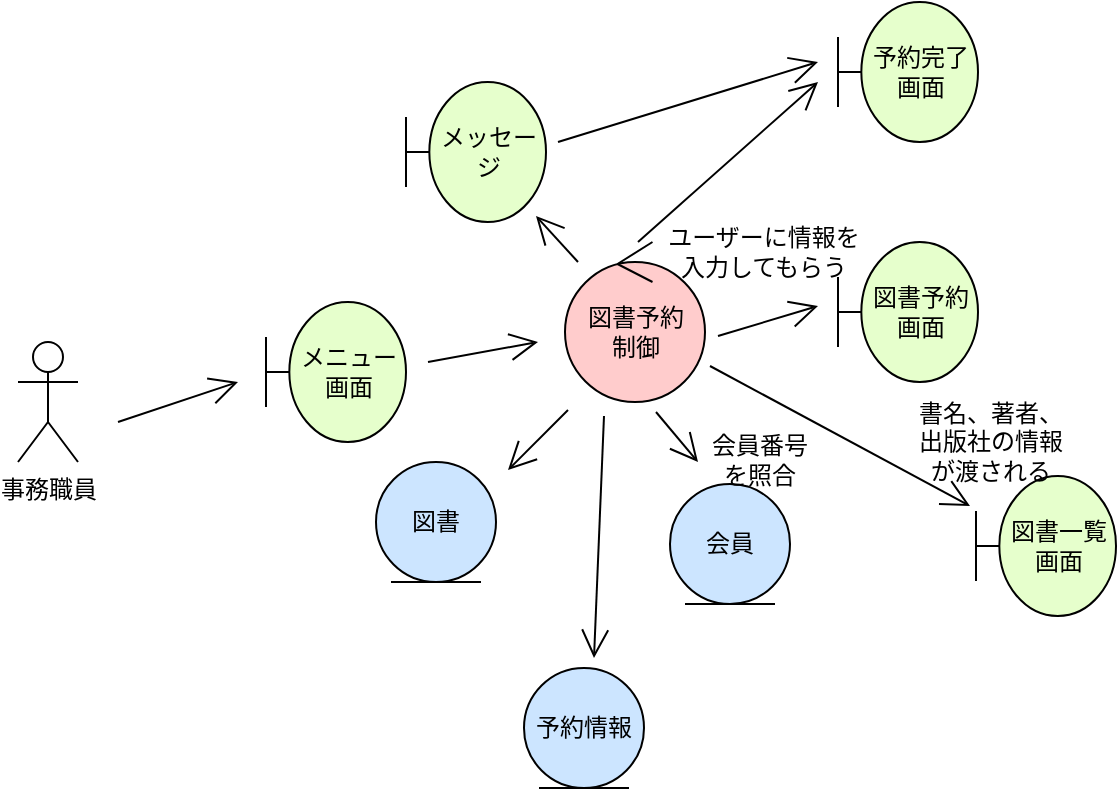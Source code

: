 <mxfile version="28.2.5">
  <diagram id="Go3Am-tnHGSBK9u87tKB" name="ページ1">
    <mxGraphModel dx="1017" dy="1629" grid="1" gridSize="10" guides="1" tooltips="1" connect="1" arrows="1" fold="1" page="1" pageScale="1" pageWidth="827" pageHeight="1169" math="0" shadow="0">
      <root>
        <mxCell id="0" />
        <mxCell id="1" parent="0" />
        <mxCell id="EQFnTfvqxCSxP_mrlIuR-2" value="事務職員" style="shape=umlActor;verticalLabelPosition=bottom;verticalAlign=top;html=1;outlineConnect=0;" vertex="1" parent="1">
          <mxGeometry x="70" y="130" width="30" height="60" as="geometry" />
        </mxCell>
        <mxCell id="EQFnTfvqxCSxP_mrlIuR-3" value="メニュー画面" style="shape=umlBoundary;whiteSpace=wrap;html=1;fillColor=#E6FFCC;" vertex="1" parent="1">
          <mxGeometry x="194" y="110" width="70" height="70" as="geometry" />
        </mxCell>
        <mxCell id="EQFnTfvqxCSxP_mrlIuR-4" value="図書予約&lt;div&gt;制御&lt;/div&gt;" style="ellipse;shape=umlControl;whiteSpace=wrap;html=1;fillColor=#FFCCCC;" vertex="1" parent="1">
          <mxGeometry x="343.5" y="80" width="70" height="80" as="geometry" />
        </mxCell>
        <mxCell id="EQFnTfvqxCSxP_mrlIuR-5" value="会員" style="ellipse;shape=umlEntity;whiteSpace=wrap;html=1;fillColor=#CCE5FF;" vertex="1" parent="1">
          <mxGeometry x="396" y="201" width="60" height="60" as="geometry" />
        </mxCell>
        <mxCell id="EQFnTfvqxCSxP_mrlIuR-6" value="図書予約画面" style="shape=umlBoundary;whiteSpace=wrap;html=1;fillColor=#E6FFCC;" vertex="1" parent="1">
          <mxGeometry x="480" y="80" width="70" height="70" as="geometry" />
        </mxCell>
        <mxCell id="EQFnTfvqxCSxP_mrlIuR-7" value="メッセージ" style="shape=umlBoundary;whiteSpace=wrap;html=1;fillColor=#E6FFCC;" vertex="1" parent="1">
          <mxGeometry x="264" width="70" height="70" as="geometry" />
        </mxCell>
        <mxCell id="EQFnTfvqxCSxP_mrlIuR-8" value="図書一覧画面" style="shape=umlBoundary;whiteSpace=wrap;html=1;fillColor=#E6FFCC;" vertex="1" parent="1">
          <mxGeometry x="549" y="197" width="70" height="70" as="geometry" />
        </mxCell>
        <mxCell id="EQFnTfvqxCSxP_mrlIuR-9" value="予約完了画面" style="shape=umlBoundary;whiteSpace=wrap;html=1;fillColor=#E6FFCC;" vertex="1" parent="1">
          <mxGeometry x="480" y="-40" width="70" height="70" as="geometry" />
        </mxCell>
        <mxCell id="EQFnTfvqxCSxP_mrlIuR-10" value="予約情報" style="ellipse;shape=umlEntity;whiteSpace=wrap;html=1;fillColor=#CCE5FF;" vertex="1" parent="1">
          <mxGeometry x="323" y="293" width="60" height="60" as="geometry" />
        </mxCell>
        <mxCell id="EQFnTfvqxCSxP_mrlIuR-11" value="図書" style="ellipse;shape=umlEntity;whiteSpace=wrap;html=1;fillColor=#CCE5FF;" vertex="1" parent="1">
          <mxGeometry x="249" y="190" width="60" height="60" as="geometry" />
        </mxCell>
        <mxCell id="EQFnTfvqxCSxP_mrlIuR-12" value="" style="endArrow=open;endFill=1;endSize=12;html=1;rounded=0;" edge="1" parent="1">
          <mxGeometry width="160" relative="1" as="geometry">
            <mxPoint x="120" y="170" as="sourcePoint" />
            <mxPoint x="180" y="150" as="targetPoint" />
          </mxGeometry>
        </mxCell>
        <mxCell id="EQFnTfvqxCSxP_mrlIuR-15" value="" style="endArrow=open;endFill=1;endSize=12;html=1;rounded=0;" edge="1" parent="1">
          <mxGeometry width="160" relative="1" as="geometry">
            <mxPoint x="380" y="80" as="sourcePoint" />
            <mxPoint x="470" as="targetPoint" />
          </mxGeometry>
        </mxCell>
        <mxCell id="EQFnTfvqxCSxP_mrlIuR-16" value="" style="endArrow=open;endFill=1;endSize=12;html=1;rounded=0;" edge="1" parent="1">
          <mxGeometry width="160" relative="1" as="geometry">
            <mxPoint x="363" y="167" as="sourcePoint" />
            <mxPoint x="358" y="288" as="targetPoint" />
          </mxGeometry>
        </mxCell>
        <mxCell id="EQFnTfvqxCSxP_mrlIuR-17" value="" style="endArrow=open;endFill=1;endSize=12;html=1;rounded=0;" edge="1" parent="1">
          <mxGeometry width="160" relative="1" as="geometry">
            <mxPoint x="275" y="140" as="sourcePoint" />
            <mxPoint x="330" y="130" as="targetPoint" />
          </mxGeometry>
        </mxCell>
        <mxCell id="EQFnTfvqxCSxP_mrlIuR-18" value="" style="endArrow=open;endFill=1;endSize=12;html=1;rounded=0;" edge="1" parent="1">
          <mxGeometry width="160" relative="1" as="geometry">
            <mxPoint x="416" y="142" as="sourcePoint" />
            <mxPoint x="546" y="212" as="targetPoint" />
          </mxGeometry>
        </mxCell>
        <mxCell id="EQFnTfvqxCSxP_mrlIuR-20" value="" style="endArrow=open;endFill=1;endSize=12;html=1;rounded=0;" edge="1" parent="1">
          <mxGeometry width="160" relative="1" as="geometry">
            <mxPoint x="420" y="127" as="sourcePoint" />
            <mxPoint x="470" y="112" as="targetPoint" />
          </mxGeometry>
        </mxCell>
        <mxCell id="EQFnTfvqxCSxP_mrlIuR-22" value="ユーザーに情報を入力してもらう" style="text;html=1;align=center;verticalAlign=middle;whiteSpace=wrap;rounded=0;" vertex="1" parent="1">
          <mxGeometry x="390" y="70" width="106" height="30" as="geometry" />
        </mxCell>
        <mxCell id="EQFnTfvqxCSxP_mrlIuR-23" value="" style="endArrow=open;endFill=1;endSize=12;html=1;rounded=0;" edge="1" parent="1">
          <mxGeometry width="160" relative="1" as="geometry">
            <mxPoint x="389" y="165" as="sourcePoint" />
            <mxPoint x="410" y="190" as="targetPoint" />
          </mxGeometry>
        </mxCell>
        <mxCell id="EQFnTfvqxCSxP_mrlIuR-24" value="会員番号を照合" style="text;html=1;align=center;verticalAlign=middle;whiteSpace=wrap;rounded=0;" vertex="1" parent="1">
          <mxGeometry x="411" y="174" width="60" height="30" as="geometry" />
        </mxCell>
        <mxCell id="EQFnTfvqxCSxP_mrlIuR-28" value="" style="endArrow=open;endFill=1;endSize=12;html=1;rounded=0;" edge="1" parent="1">
          <mxGeometry width="160" relative="1" as="geometry">
            <mxPoint x="345" y="164" as="sourcePoint" />
            <mxPoint x="315" y="194" as="targetPoint" />
          </mxGeometry>
        </mxCell>
        <mxCell id="EQFnTfvqxCSxP_mrlIuR-30" value="書名、著者、出版社の情報が渡される" style="text;html=1;align=center;verticalAlign=middle;whiteSpace=wrap;rounded=0;" vertex="1" parent="1">
          <mxGeometry x="519" y="155" width="75" height="49" as="geometry" />
        </mxCell>
        <mxCell id="EQFnTfvqxCSxP_mrlIuR-34" value="" style="endArrow=open;endFill=1;endSize=12;html=1;rounded=0;" edge="1" parent="1">
          <mxGeometry width="160" relative="1" as="geometry">
            <mxPoint x="350" y="90" as="sourcePoint" />
            <mxPoint x="329" y="67" as="targetPoint" />
          </mxGeometry>
        </mxCell>
        <mxCell id="EQFnTfvqxCSxP_mrlIuR-36" value="" style="endArrow=open;endFill=1;endSize=12;html=1;rounded=0;" edge="1" parent="1">
          <mxGeometry width="160" relative="1" as="geometry">
            <mxPoint x="340" y="30" as="sourcePoint" />
            <mxPoint x="470" y="-10" as="targetPoint" />
          </mxGeometry>
        </mxCell>
      </root>
    </mxGraphModel>
  </diagram>
</mxfile>
